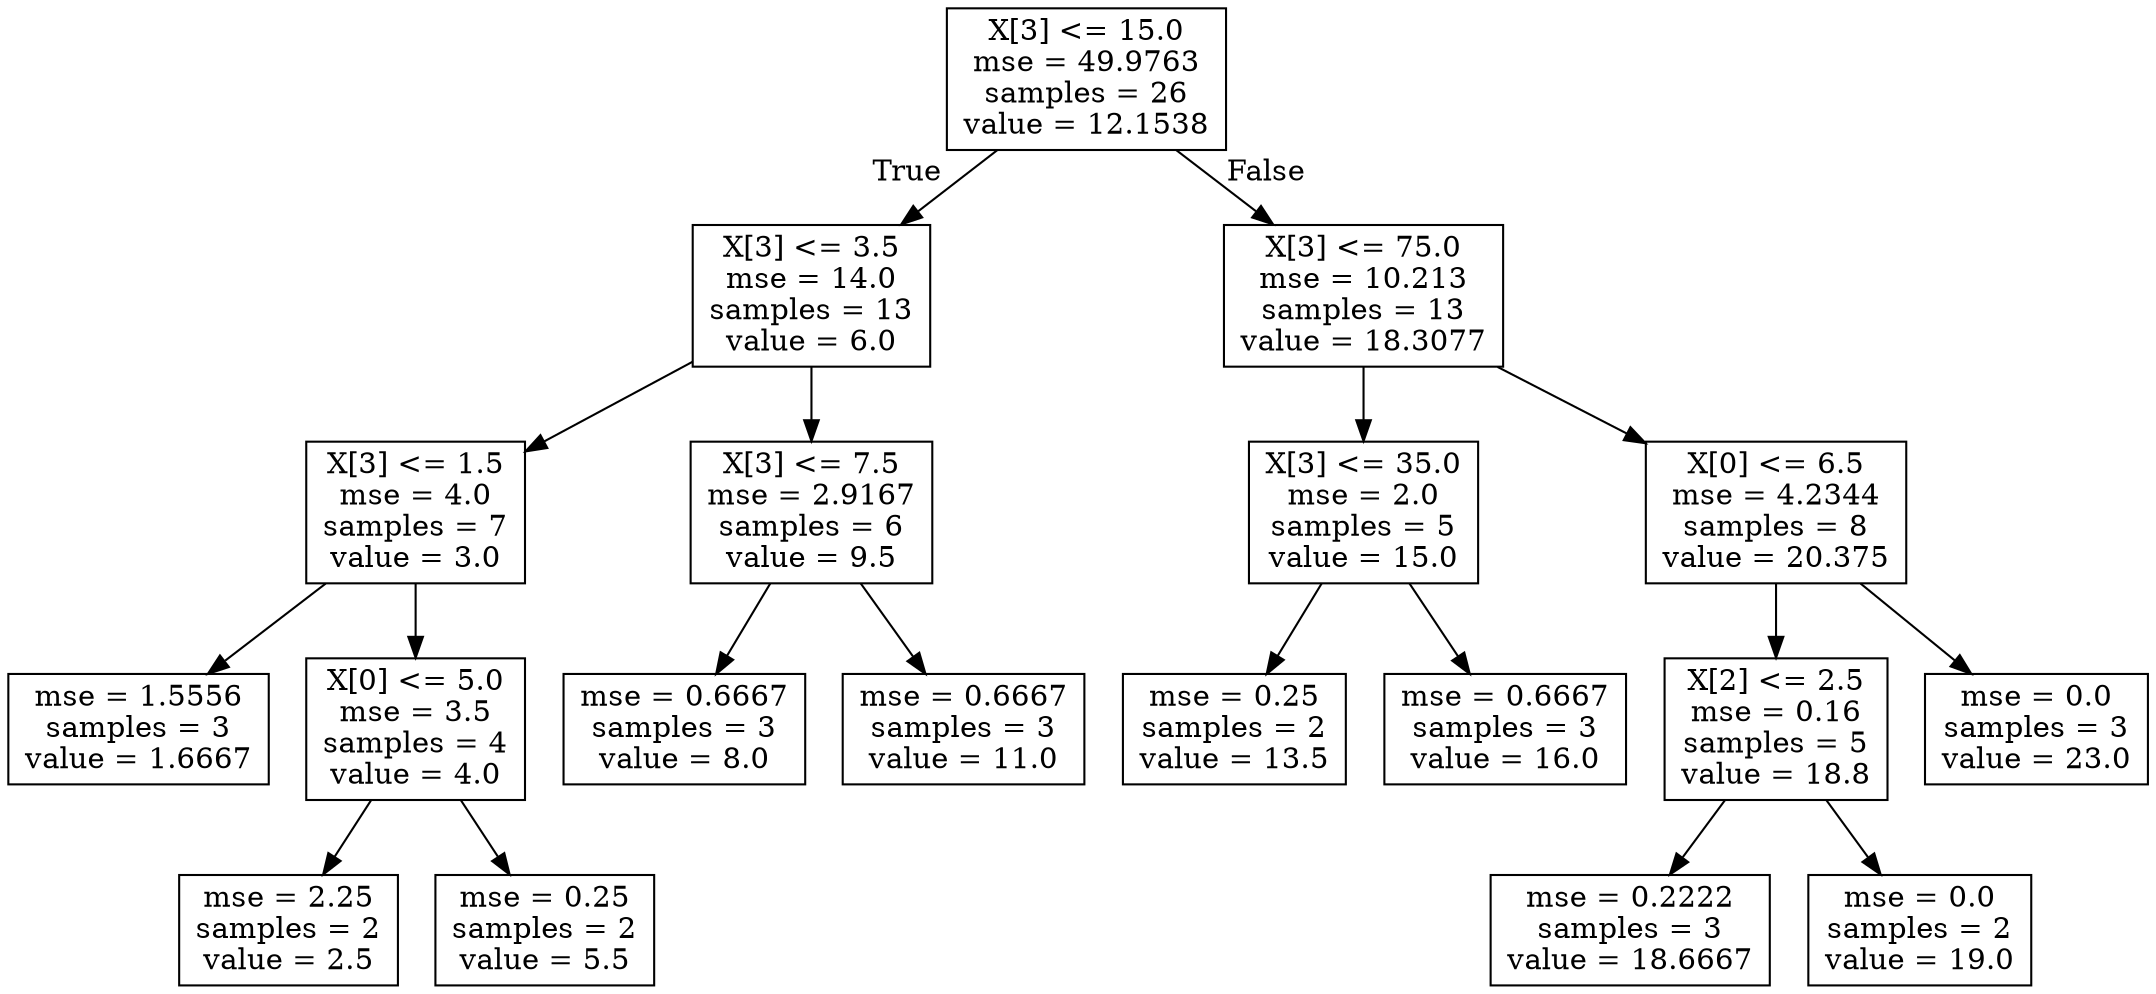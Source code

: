 digraph Tree {
node [shape=box] ;
0 [label="X[3] <= 15.0\nmse = 49.9763\nsamples = 26\nvalue = 12.1538"] ;
1 [label="X[3] <= 3.5\nmse = 14.0\nsamples = 13\nvalue = 6.0"] ;
0 -> 1 [labeldistance=2.5, labelangle=45, headlabel="True"] ;
2 [label="X[3] <= 1.5\nmse = 4.0\nsamples = 7\nvalue = 3.0"] ;
1 -> 2 ;
3 [label="mse = 1.5556\nsamples = 3\nvalue = 1.6667"] ;
2 -> 3 ;
4 [label="X[0] <= 5.0\nmse = 3.5\nsamples = 4\nvalue = 4.0"] ;
2 -> 4 ;
5 [label="mse = 2.25\nsamples = 2\nvalue = 2.5"] ;
4 -> 5 ;
6 [label="mse = 0.25\nsamples = 2\nvalue = 5.5"] ;
4 -> 6 ;
7 [label="X[3] <= 7.5\nmse = 2.9167\nsamples = 6\nvalue = 9.5"] ;
1 -> 7 ;
8 [label="mse = 0.6667\nsamples = 3\nvalue = 8.0"] ;
7 -> 8 ;
9 [label="mse = 0.6667\nsamples = 3\nvalue = 11.0"] ;
7 -> 9 ;
10 [label="X[3] <= 75.0\nmse = 10.213\nsamples = 13\nvalue = 18.3077"] ;
0 -> 10 [labeldistance=2.5, labelangle=-45, headlabel="False"] ;
11 [label="X[3] <= 35.0\nmse = 2.0\nsamples = 5\nvalue = 15.0"] ;
10 -> 11 ;
12 [label="mse = 0.25\nsamples = 2\nvalue = 13.5"] ;
11 -> 12 ;
13 [label="mse = 0.6667\nsamples = 3\nvalue = 16.0"] ;
11 -> 13 ;
14 [label="X[0] <= 6.5\nmse = 4.2344\nsamples = 8\nvalue = 20.375"] ;
10 -> 14 ;
15 [label="X[2] <= 2.5\nmse = 0.16\nsamples = 5\nvalue = 18.8"] ;
14 -> 15 ;
16 [label="mse = 0.2222\nsamples = 3\nvalue = 18.6667"] ;
15 -> 16 ;
17 [label="mse = 0.0\nsamples = 2\nvalue = 19.0"] ;
15 -> 17 ;
18 [label="mse = 0.0\nsamples = 3\nvalue = 23.0"] ;
14 -> 18 ;
}